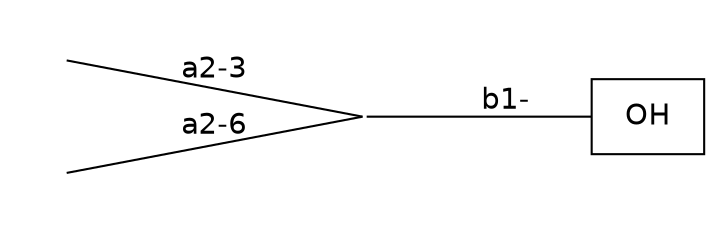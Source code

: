graph G {graph [splines=false dpi=72 outputorder="edgesfirst"];
node [shape="none" fontname=DejaVuSans labelfontsize=12 label="none" size=50 fixedsize="true" scale="true"];
edge [labelfontsize=12 fontname=DejaVuSans labeldistance=1.2 labelangle=320.0];
rankdir=LR nodesep="0.05" ranksep="0.8";
0 [shape=box label="OH"]
1 [label="" height="0.7" image="includes/MolecularMetadata/Sugars/SNFG_Symbol_Images/DGlc.svg"];
2 [label="" height="0.7" image="includes/MolecularMetadata/Sugars/SNFG_Symbol_Images/DKDO.svg"];
3 [label="" height="0.7" image="includes/MolecularMetadata/Sugars/SNFG_Symbol_Images/DKDN.svg"];
1--0 [label="b1-" headclip=true tailclip=false];
2--1 [label="a2-3" headclip=false tailclip=false];
3--1 [label="a2-6" headclip=false tailclip=false];
}
